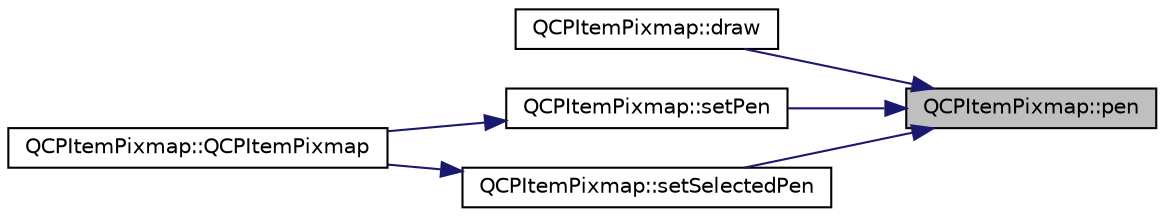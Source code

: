 digraph "QCPItemPixmap::pen"
{
 // LATEX_PDF_SIZE
  edge [fontname="Helvetica",fontsize="10",labelfontname="Helvetica",labelfontsize="10"];
  node [fontname="Helvetica",fontsize="10",shape=record];
  rankdir="RL";
  Node1 [label="QCPItemPixmap::pen",height=0.2,width=0.4,color="black", fillcolor="grey75", style="filled", fontcolor="black",tooltip=" "];
  Node1 -> Node2 [dir="back",color="midnightblue",fontsize="10",style="solid",fontname="Helvetica"];
  Node2 [label="QCPItemPixmap::draw",height=0.2,width=0.4,color="black", fillcolor="white", style="filled",URL="$classQCPItemPixmap.html#a9538a7d37fe20a4ff4bb2cb5bbbf2b48",tooltip=" "];
  Node1 -> Node3 [dir="back",color="midnightblue",fontsize="10",style="solid",fontname="Helvetica"];
  Node3 [label="QCPItemPixmap::setPen",height=0.2,width=0.4,color="black", fillcolor="white", style="filled",URL="$classQCPItemPixmap.html#acdade1305edb4b5cae14f97fd132065f",tooltip=" "];
  Node3 -> Node4 [dir="back",color="midnightblue",fontsize="10",style="solid",fontname="Helvetica"];
  Node4 [label="QCPItemPixmap::QCPItemPixmap",height=0.2,width=0.4,color="black", fillcolor="white", style="filled",URL="$classQCPItemPixmap.html#aa6de42a37261b21a5480e7da122345c3",tooltip=" "];
  Node1 -> Node5 [dir="back",color="midnightblue",fontsize="10",style="solid",fontname="Helvetica"];
  Node5 [label="QCPItemPixmap::setSelectedPen",height=0.2,width=0.4,color="black", fillcolor="white", style="filled",URL="$classQCPItemPixmap.html#afc5e479e88e53740176ce77cb70dd67a",tooltip=" "];
  Node5 -> Node4 [dir="back",color="midnightblue",fontsize="10",style="solid",fontname="Helvetica"];
}
